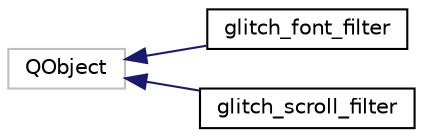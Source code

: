 digraph "Graphical Class Hierarchy"
{
 // LATEX_PDF_SIZE
  edge [fontname="Helvetica",fontsize="10",labelfontname="Helvetica",labelfontsize="10"];
  node [fontname="Helvetica",fontsize="10",shape=record];
  rankdir="LR";
  Node29 [label="QObject",height=0.2,width=0.4,color="grey75", fillcolor="white", style="filled",tooltip=" "];
  Node29 -> Node0 [dir="back",color="midnightblue",fontsize="10",style="solid",fontname="Helvetica"];
  Node0 [label="glitch_font_filter",height=0.2,width=0.4,color="black", fillcolor="white", style="filled",URL="$classglitch__font__filter.html",tooltip=" "];
  Node29 -> Node31 [dir="back",color="midnightblue",fontsize="10",style="solid",fontname="Helvetica"];
  Node31 [label="glitch_scroll_filter",height=0.2,width=0.4,color="black", fillcolor="white", style="filled",URL="$classglitch__scroll__filter.html",tooltip=" "];
}
